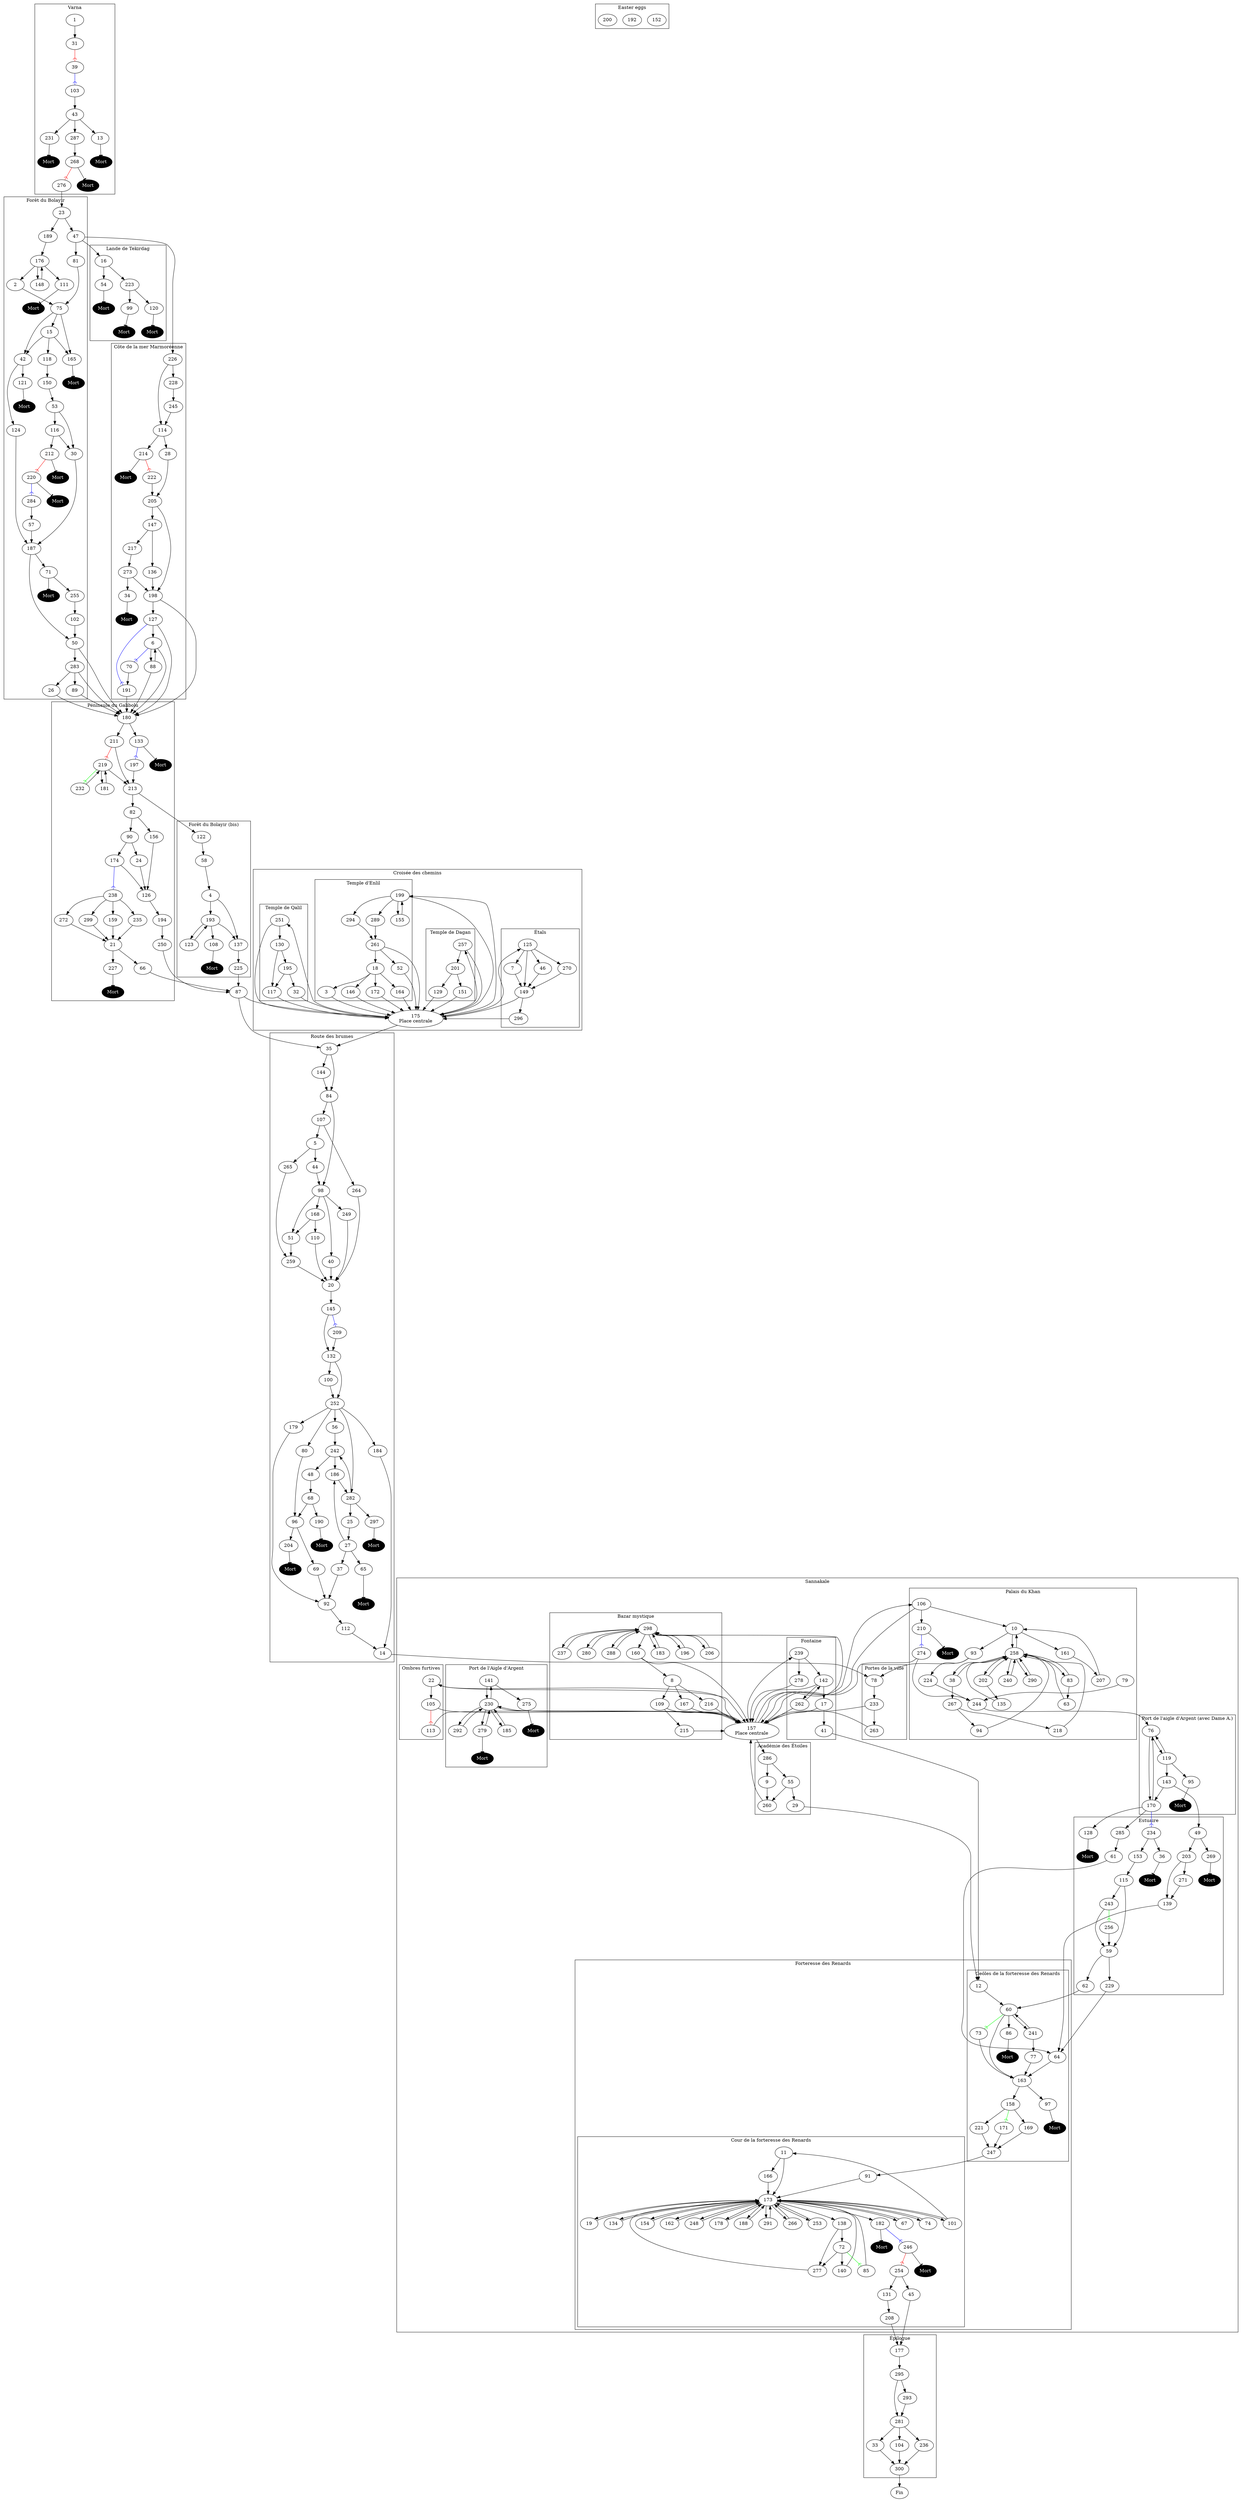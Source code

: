 digraph {
  1 -> { 31 }
  2 -> { 75 }
  3 -> { 175 }
  4 -> { 137 193 }
  5 -> { 265 44 }
  6 -> { 88 180 }
  7 -> { 149 }
  8 -> { 216 109 167 }
  9 -> { 260 }
  10 -> { 161 258 93 }
  11 -> { 166 173 }
  12 -> { 60 }
  14 -> { 78 }
  15 -> { 42 165 118 }
  16 -> { 223 54 }
  17 -> { 157 41 }
  18 -> { 146 172 3 164 }
  19 -> { 173 }
  20 -> { 145 }
  21 -> { 227 66 }
  22 -> { 105 157 }
  23 -> { 47 189 }
  24 -> { 126 }
  25 -> { 27 }
  26 -> { 180 }
  27 -> { 186 37 65 }
  28 -> { 205 }
  29 -> { 12 }
  30 -> { 187 }
  32 -> { 175 }
  33 -> { 300 }
  35 -> { 144 84 }
  37 -> { 92 }
  38 -> { 267 258 }
  40 -> { 20 }
  41 -> { 12 }
  42 -> { 124 121 }
  43 -> { 231 287 13 }
  44 -> { 98 }
  45 -> { 177 }
  46 -> { 149 }
  47 -> { 16 226 81 }
  48 -> { 68 }
  49 -> { 269 203 }
  50 -> { 283 180 }
  51 -> { 259 }
  52 -> { 175 }
  53 -> { 30 116 }
  55 -> { 29 260 }
  56 -> { 242 }
  57 -> { 187 }
  58 -> { 4 }
  59 -> { 62 229 }
  60 -> { 241 86 163 }
  61 -> { 64 }
  62 -> { 60 }
  63 -> { 258 }
  64 -> { 163 }
  66 -> { 87 }
  67 -> { 173 }
  68 -> { 190 96 }
  69 -> { 92 }
  70 -> { 191 }
  71 -> { 255 }
  72 -> { 140 277 }
  73 -> { 163 }
  74 -> { 173 }
  75 -> { 165 42 15 }
  76 -> { 170 119 }
  77 -> { 163 }
  78 -> { 233 }
  79 -> { 244 }
  80 -> { 96 }
  81 -> { 75 }
  82 -> { 90 156 }
  83 -> { 63 258 }
  84 -> { 98 107 }
  85 -> { 173 }
  87 -> { 175 35 }
  88 -> { 6 180 }
  89 -> { 180 }
  90 -> { 174 24 }
  91 -> { 173 }
  92 -> { 112 }
  93 -> { 224 78 }
  94 -> { 258 }
  96 -> { 69 204 }
  98 -> { 51 168 40 249 }
  100 -> { 252 }
  101 -> { 11 173 }
  102 -> { 50 }
  103 -> { 43 }
  104 -> { 300 }
  105 -> { 157 }
  106 -> { 10 210 157 }
  107 -> { 5 264 }
  109 -> { 215 157 }
  110 -> { 20 }
  112 -> { 14 }
  113 -> { 157 }
  114 -> { 214 28 }
  115 -> { 59 243 }
  116 -> { 30 212 }
  117 -> { 175 }
  118 -> { 150 }
  119 -> { 95 76 143 } # 143 = objet Renard
  122 -> { 58 }
  123 -> { 193 }
  124 -> { 187 }
  125 -> { 270 46 7 149 }
  126 -> { 194 }
  127 -> { 6 180 }
  129 -> { 175 }
  130 -> { 195 117 }
  131 -> { 208 }
  132 -> { 100 252 }
  134 -> { 173 }
  135 -> { 258 }
  136 -> { 198 }
  137 -> { 225 }
  138 -> { 72 277 }
  139 -> { 64 }
  140 -> { 173 }
  141 -> { 275 230 }
  142 -> { 157 17 262 }
  143 -> { 49 170 }
  144 -> { 84 }
  145 -> { 132 }
  146 -> { 175 }
  147 -> { 217 136 }
  148 -> { 176 }
  149 -> { 296 175 }
  150 -> { 53 }
  151 -> { 175 }
  152
  153 -> { 115 }
  154 -> { 173 }
  155 -> { 199 }
  156 -> { 126 }
  157 -> { 239 106 230 298 286 22 } # Hub Sannakale
  158 -> { 169 221 }
  159 -> { 21 }
  160 -> { 157 8 }
  161 -> { 207 }
  162 -> { 173 }
  163 -> { 158 97 }
  164 -> { 175 }
  166 -> { 173 }
  167 -> { 157 }
  168 -> { 110 51 }
  169 -> { 247 }
  170 -> { 128 285 76 }
  171 -> { 247 }
  172 -> { 175 }
  173 -> { 19 248 178 74 188 291 134 154 266 253 162 67 101 138 182 }
  174 -> { 126 }
  175 -> { 35 257 251 199 125 }
  176 -> { 148 111 2 }
  177 -> { 295 }
  178 -> { 173 }
  179 -> { 92 }
  180 -> { 211 133 }
  181 -> { 219 }
  183 -> { 298 }
  184 -> { 14 }
  185 -> { 230 }
  186 -> { 282 }
  187 -> { 71 50 }
  188 -> { 173 }
  189 -> { 176 }
  191 -> { 180 }
  192
  193 -> { 123 137 108 }
  194 -> { 250 }
  195 -> { 117 32 }
  196 -> { 298 }
  197 -> { 213 }
  198 -> { 127 180 }
  199 -> { 289 155 294 175 }
  200
  201 -> { 151 129 }
  202 -> { 135 258 }
  203 -> { 139 271 }
  205 -> { 147 198 }
  206 -> { 298 }
  207 -> { 10 }
  208 -> { 177 }
  209 -> { 132 }
  211 -> { 213 }
  213 -> { 82 122 }
  215 -> { 157 }
  216 -> { 157 }
  217 -> { 273 }
  218 -> { 258 }
  219 -> { 181 213 }
  221 -> { 247 }
  222 -> { 205 }
  223 -> { 99 120 }
  224 -> { 244 }
  225 -> { 87 }
  226 -> { 228 114 }
  228 -> { 245 }
  229 -> { 64 }
  230 -> { 157 292 279 141 185 }
  232 -> { 219 }
  233 -> { 263 157 }
  234 -> { 36 153 }
  235 -> { 21 }
  236 -> { 300 }
  237 -> { 298 }
  238 -> { 272 299 235 159 }
  239 -> { 278 142 }
  240 -> { 258 }
  241 -> { 77 60 }
  242 -> { 186 48 }
  243 -> { 59 }
  244 -> { 76 }
  245 -> { 114 }
  247 -> { 91 }
  248 -> { 173 }
  249 -> { 20 }
  250 -> { 87 }
  251 -> { 130 175 }
  252 -> { 179 80 56 184 282 }
  253 -> { 173 }
  254 -> { 45 131 }
  255 -> { 102 }
  256 -> { 59 } # /!\ Apprentissage du sort "dissolution de la glaise"
  257 -> { 201 175 }
  258 -> { 240 290 202 83 38 10 }
  259 -> { 20 }
  260 -> { 157 }
  261 -> { 18 175 52 } # 52 = Enlil
  262 -> { 157 142 }
  263 -> { 157 }
  264 -> { 20 }
  265 -> { 259 }
  266 -> { 173 }
  267 -> { 94 218 }
  270 -> { 149 }
  271 -> { 139 }
  272 -> { 21 }
  273 -> { 34 198 }
  274 -> { 244 157 }
  276 -> { 23 }
  277 -> { 173 }
  278 -> { 157 }
  279 -> { 230 }
  280 -> { 298 }
  281 -> { 33 104 236 }
  282 -> { 297 25 242 }
  283 -> { 180 26 89 }
  284 -> { 57 }
  285 -> { 61 }
  286 -> { 9 55 }
  287 -> { 268 }
  288 -> { 298 }
  289 -> { 261 }
  290 -> { 258 }
  291 -> { 173 }
  292 -> { 230 }
  293 -> { 281 }
  294 -> { 261 }
  295 -> { 293 281 }
  296 -> { 175 }
  298 -> { 183 288 237 280 206 196 160 }
  299 -> { 21 }
  300 -> { Fin }

  subgraph cluster_easter_eggs {
    label = "Easter eggs"

    # Pages
    152 192 200
  }

  subgraph cluster_varna {
    label = "Varna"

    # Pages
    1 31 39 103 43 231 13 287 268 276

    # Morts
    mort01 [ style = filled, color = black, fontcolor = white, label = "Mort" ]
    13 -> mort01 [ arrowhead = tee ]
    mort02 [ style = filled, color = black, fontcolor = white, label = "Mort" ]
    231 -> mort02 [ arrowhead = tee ]
    mort03 [ style = filled, color = black, fontcolor = white, label = "Mort" ]
    268 -> mort03 [ arrowhead = tee ]
  }

  subgraph cluster_foret_bolayir {
    label = "Forêt du Bolayir"

    # Pages
    23 189 176 148 111 2 47 81 75 165 42 15 124 121 187 118 150 53 30 116 212 220 284 57 71 255 102 50 283 26 89

    # Morts
    mort04 [ style = filled, color = black, fontcolor = white, label = "Mort" ]
    71 -> mort04 [ arrowhead = tee ]
    mort05 [ style = filled, color = black, fontcolor = white, label = "Mort" ]
    111 -> mort05 [ arrowhead = tee ]
    mort06 [ style = filled, color = black, fontcolor = white, label = "Mort" ]
    121 -> mort06 [ arrowhead = tee ]
    mort07 [ style = filled, color = black, fontcolor = white, label = "Mort" ]
    165 -> mort07 [ arrowhead = tee ]
    mort08 [ style = filled, color = black, fontcolor = white, label = "Mort" ]
    212 -> mort08 [ arrowhead = tee ]
    mort09 [ style = filled, color = black, fontcolor = white, label = "Mort" ]
    220 -> mort09 [ arrowhead = tee ]
  }

  subgraph cluster_lande_tekirdag {
    label = "Lande de Tekirdag"

    # Pages
    16 223 54 99 120

    # Morts
    mort10 [ style = filled, color = black, fontcolor = white, label = "Mort" ]
    54 -> mort10 [ arrowhead = tee ]
    mort11 [ style = filled, color = black, fontcolor = white, label = "Mort" ]
    99 -> mort11 [ arrowhead = tee ]
    mort12 [ style = filled, color = black, fontcolor = white, label = "Mort" ]
    120 -> mort12 [ arrowhead = tee ]
  }

  subgraph cluster_cote_mer_marmoreenne {
    label = "Côte de la mer Marmoréenne"

    # Pages
    226 228 114 245 28 214 222 205 147 198 136 217 273 127 6 88 70 191 34

    # Morts
    mort13 [ style = filled, color = black, fontcolor = white, label = "Mort" ]
    34 -> mort13 [ arrowhead = tee ]
    mort14 [ style = filled, color = black, fontcolor = white, label = "Mort" ]
    214 -> mort14 [ arrowhead = tee ]
  }

  subgraph cluster_peninsule_galibolu {
    label = "Péninsule du Galibolu"

    # Pages
    180 211 133 219 197 181 232 213 82 90 156 24 174 238 126 299 159 235 272 21 227 66 194 250

    # Morts
    mort15 [ style = filled, color = black, fontcolor = white, label = "Mort" ]
    133 -> mort15 [ arrowhead = tee ]
    mort16 [ style = filled, color = black, fontcolor = white, label = "Mort" ]
    227 -> mort16 [ arrowhead = tee ]
  }

  subgraph cluster_foret_bolayir_bis {
    label = "Forêt du Bolayir (bis)"

    # Pages
    122 58 4 137 193 123 108 225

    # Morts
    mort17 [ style = filled, color = black, fontcolor = white, label = "Mort" ]
    108 -> mort17 [ arrowhead = tee ]
  }

  subgraph cluster_croisee_chemins {
    label = "Croisée des chemins"

    # Pages
    175 [ label = "175\nPlace centrale"]

    subgraph cluster_croisee_chemins_etals {
      label = "Étals"

      # Pages
      125 270 7 46 149 296
    }
    
    subgraph cluster_croisee_chemins_temple_enlil {
      label = "Temple d'Enlil"

      # Pages
      199 155 294 289 261 52 18 3 146 172 164
    }

    subgraph cluster_croisee_chemins_temple_qalil {
      label = "Temple de Qalil"

      # Pages
      251 130 195 117 32
    }

    subgraph cluster_croisee_chemins_temple_dagan {
      label = "Temple de Dagan"

      # Pages
      257 201 129 151
    }
  }

  subgraph cluster_route_brumes {
    label = "Route des brumes"

    # Pages
    35 144 84 98 107 264 5 265 44 98 51 168 40 249 259 110 20 145 132 209 100 252 179 80 56 184 282 297 25 242 27 186 37 65 92 14 112 48 68 190 96 69 204

    # Morts
    mort18 [ style = filled, color = black, fontcolor = white, label = "Mort" ]
    65 -> mort18 [ arrowhead = tee ]
    mort19 [ style = filled, color = black, fontcolor = white, label = "Mort" ]
    190 -> mort19 [ arrowhead = tee ]
    mort20 [ style = filled, color = black, fontcolor = white, label = "Mort" ]
    204 -> mort20 [ arrowhead = tee ]
    mort21 [ style = filled, color = black, fontcolor = white, label = "Mort" ]
    297 -> mort21 [ arrowhead = tee ]
  }

  subgraph cluster_sannakale {
    label = "Sannakale"

    # Pages
    157 [ label = "157\nPlace centrale"]
    
    subgraph cluster_sannakale_portes {
      label = "Portes de la ville"

      # Pages
      78 233 263
    }

    subgraph cluster_sannakale_fontaine {
      label = "Fontaine"

      # Pages
      239 278 142 262 17 41
    }

    subgraph cluster_sannakale_palais {
      label = "Palais du Khan"

      # Pages
      106 10 210 274 244 161 258 93 224 79 240 290 202 83 38 135 63 267 94 218 207

      # Morts
      mort22 [ style = filled, color = black, fontcolor = white, label = "Mort" ]
      210 -> mort22 [ arrowhead = tee ]
    }

    subgraph cluster_sannakale_port {
      label = "Port de l'Aigle d'Argent"

      # Pages
      230 292 279 141 185 275

      # Morts
      mort23 [ style = filled, color = black, fontcolor = white, label = "Mort" ]
      275 -> mort23 [ arrowhead = tee ]
      mort24 [ style = filled, color = black, fontcolor = white, label = "Mort" ]
      279 -> mort24 [ arrowhead = tee ]
    }

    subgraph cluster_sannakale_port_dame_a {
      label = "Port de l'aigle d'Argent (avec Dame A.)"

      # Pages
      76 170 119 143 95

      # Morts
      mort25 [ style = filled, color = black, fontcolor = white, label = "Mort" ]
      95 -> mort25 [ arrowhead = tee ]
    }

    subgraph cluster_sannakale_bazar {
      label = "Bazar mystique"

      # Pages
      298 183 288 237 280 206 196 160 8 215 216 109 167
    }

    subgraph cluster_sannakale_academie {
      label = "Académie des Étoiles"

      # Pages
      286 55 9 29 260
    }

    subgraph cluster_sannakale_ombres {
      label = "Ombres furtives"

      # Pages
      22 105 113
    }

    subgraph cluster_sannakale_estuaire {
      label = "Estuaire"

      # Pages
      62 128 285 234 36 153 61 59 115 243 256 229 49 203 271 139 269

      # Morts
      mort26 [ style = filled, color = black, fontcolor = white, label = "Mort" ]
      36 -> mort26 [ arrowhead = tee ]
      mort27 [ style = filled, color = black, fontcolor = white, label = "Mort" ]
      128 -> mort27 [ arrowhead = tee ]
      mort28 [ style = filled, color = black, fontcolor = white, label = "Mort" ]
      269 -> mort28 [ arrowhead = tee ]
    }

    subgraph cluster_sannakale_forteresse {
      label = "Forteresse des Renards"

      subgraph cluster_sannakale_forteresse_geoles {
        label = "Geôles de la forteresse des Renards"

        # Pages
        12 64 60 241 77 86 163 73 158 169 171 221 247 97

        # Morts
        mort29 [ style = filled, color = black, fontcolor = white, label = "Mort" ]
        86 -> mort29 [ arrowhead = tee ]
        mort30 [ style = filled, color = black, fontcolor = white, label = "Mort" ]
        97 -> mort30 [ arrowhead = tee ]
      }

      subgraph cluster_sannakale_forteresse_cour {
        label = "Cour de la forteresse des Renards"

        # Pages
        91 173 291 266 253 19 67 74 134 154 162 248 178 188 182 101 246 11 254 166 138 72 140 85 277 131 208 45

        # Morts
        mort31 [ style = filled, color = black, fontcolor = white, label = "Mort" ]
        182 -> mort31 [ arrowhead = tee ]
        mort32 [ style = filled, color = black, fontcolor = white, label = "Mort" ]
        246 -> mort32 [ arrowhead = tee ]
      }
    }
  }

  subgraph cluster_epilogue {
    label = "Épilogue"

    # Pages
    177 295 293 281 33 104 236 300
  }

  subgraph magie {
    edge [ arrowhead = icurve ]
    
    subgraph etincelle { # 8
      edge [ color = red ]

      31 -> 39
      105 -> 113
      211 -> 219
      212 -> 220
      214 -> 222
      246 -> 254
      268 -> 276
    }

    subgraph parapluie { # 64
      edge [ color = blue ]

      6 -> 70
      39 -> 103
      127 -> 191
      133 -> 197
      145 -> 209
      170 -> 234
      174 -> 238
      182 -> 246
      210 -> 274
      220 -> 284
    }

    subgraph ouverture { # 13
      edge [ color = green ]

      60 -> 73
      72 -> 85
      158 -> 171
      219 -> 232
      243 -> 256
    }

    subgraph dissolution { # 88
      edge [ color = brown ]

    }
  }
}
